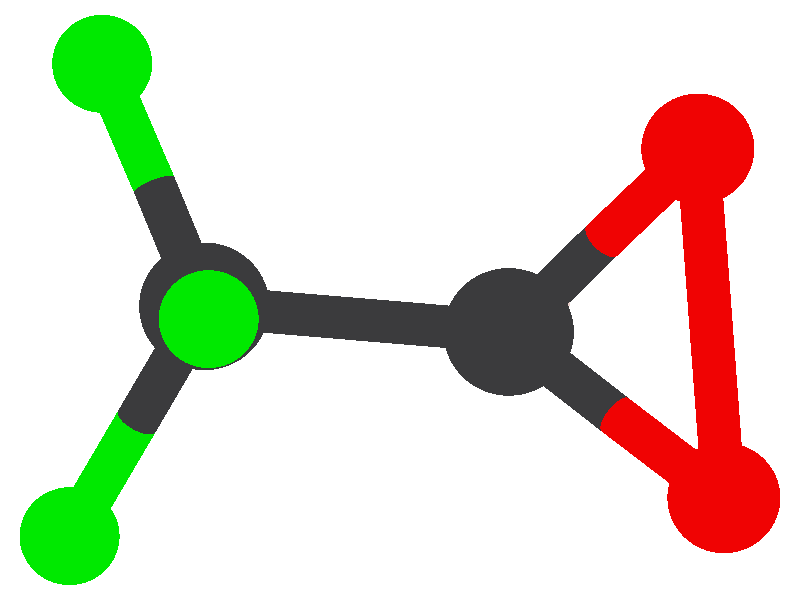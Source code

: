 #version 3.6;
#include "colors.inc"
#include "finish.inc"

global_settings {assumed_gamma 2.2 max_trace_level 6}
background {color White transmit 1.0}
camera {orthographic angle 0
  right -3.68*x up 2.82*y
  direction 50.00*z
  location <0,0,50.00> look_at <0,0,0>}


light_source {<  2.00,   3.00,  40.00> color White
  area_light <0.70, 0, 0>, <0, 0.70, 0>, 3, 3
  adaptive 1 jitter}
// no fog
#declare simple = finish {phong 0.7 ambient 0.4 diffuse 0.55}
#declare pale = finish {ambient 0.9 diffuse 0.30 roughness 0.001 specular 0.2 }
#declare intermediate = finish {ambient 0.4 diffuse 0.6 specular 0.1 roughness 0.04}
#declare vmd = finish {ambient 0.2 diffuse 0.80 phong 0.25 phong_size 10.0 specular 0.2 roughness 0.1}
#declare jmol = finish {ambient 0.4 diffuse 0.6 specular 1 roughness 0.001 metallic}
#declare ase2 = finish {ambient 0.2 brilliance 3 diffuse 0.6 metallic specular 0.7 roughness 0.04 reflection 0.15}
#declare ase3 = finish {ambient 0.4 brilliance 2 diffuse 0.6 metallic specular 1.0 roughness 0.001 reflection 0.0}
#declare glass = finish {ambient 0.4 diffuse 0.35 specular 1.0 roughness 0.001}
#declare glass2 = finish {ambient 0.3 diffuse 0.3 specular 1.0 reflection 0.25 roughness 0.001}
#declare Rcell = 0.050;
#declare Rbond = 0.100;

#macro atom(LOC, R, COL, TRANS, FIN)
  sphere{LOC, R texture{pigment{color COL transmit TRANS} finish{FIN}}}
#end
#macro constrain(LOC, R, COL, TRANS FIN)
union{torus{R, Rcell rotate 45*z texture{pigment{color COL transmit TRANS} finish{FIN}}}
     torus{R, Rcell rotate -45*z texture{pigment{color COL transmit TRANS} finish{FIN}}}
     translate LOC}
#end

// no cell vertices
atom(< -0.90,  -0.03,  -1.43>, 0.30, rgb <0.24, 0.24, 0.25>, 0.0, jmol) // #0
atom(<  0.50,  -0.15,  -1.94>, 0.30, rgb <0.24, 0.24, 0.25>, 0.0, jmol) // #1
atom(<  1.37,   0.71,  -1.30>, 0.26, rgb <0.94, 0.04, 0.04>, 0.0, jmol) // #2
atom(<  1.49,  -0.93,  -1.42>, 0.26, rgb <0.94, 0.04, 0.04>, 0.0, jmol) // #3
atom(< -1.52,  -1.11,  -2.00>, 0.23, rgb <0.00, 0.91, 0.00>, 0.0, jmol) // #4
atom(< -0.88,  -0.09,   0.00>, 0.23, rgb <0.00, 0.91, 0.00>, 0.0, jmol) // #5
atom(< -1.37,   1.11,  -1.75>, 0.23, rgb <0.00, 0.91, 0.00>, 0.0, jmol) // #6
atom(<  0.66,  -0.02,  -3.05>, 0.12, rgb <0.91, 0.81, 0.79>, 0.0, jmol) // #7
cylinder {< -0.90,  -0.03,  -1.43>, < -0.20,  -0.09,  -1.68>, Rbond texture{pigment {color rgb <0.24, 0.24, 0.25> transmit 0.0} finish{jmol}}}
cylinder {<  0.50,  -0.15,  -1.94>, < -0.20,  -0.09,  -1.68>, Rbond texture{pigment {color rgb <0.24, 0.24, 0.25> transmit 0.0} finish{jmol}}}
cylinder {< -0.90,  -0.03,  -1.43>, < -1.21,  -0.57,  -1.72>, Rbond texture{pigment {color rgb <0.24, 0.24, 0.25> transmit 0.0} finish{jmol}}}
cylinder {< -1.52,  -1.11,  -2.00>, < -1.21,  -0.57,  -1.72>, Rbond texture{pigment {color rgb <0.00, 0.91, 0.00> transmit 0.0} finish{jmol}}}
cylinder {< -0.90,  -0.03,  -1.43>, < -0.89,  -0.06,  -0.72>, Rbond texture{pigment {color rgb <0.24, 0.24, 0.25> transmit 0.0} finish{jmol}}}
cylinder {< -0.88,  -0.09,   0.00>, < -0.89,  -0.06,  -0.72>, Rbond texture{pigment {color rgb <0.00, 0.91, 0.00> transmit 0.0} finish{jmol}}}
cylinder {< -0.90,  -0.03,  -1.43>, < -1.13,   0.54,  -1.59>, Rbond texture{pigment {color rgb <0.24, 0.24, 0.25> transmit 0.0} finish{jmol}}}
cylinder {< -1.37,   1.11,  -1.75>, < -1.13,   0.54,  -1.59>, Rbond texture{pigment {color rgb <0.00, 0.91, 0.00> transmit 0.0} finish{jmol}}}
cylinder {<  0.50,  -0.15,  -1.94>, <  0.93,   0.28,  -1.62>, Rbond texture{pigment {color rgb <0.24, 0.24, 0.25> transmit 0.0} finish{jmol}}}
cylinder {<  1.37,   0.71,  -1.30>, <  0.93,   0.28,  -1.62>, Rbond texture{pigment {color rgb <0.94, 0.04, 0.04> transmit 0.0} finish{jmol}}}
cylinder {<  0.50,  -0.15,  -1.94>, <  0.99,  -0.54,  -1.68>, Rbond texture{pigment {color rgb <0.24, 0.24, 0.25> transmit 0.0} finish{jmol}}}
cylinder {<  1.49,  -0.93,  -1.42>, <  0.99,  -0.54,  -1.68>, Rbond texture{pigment {color rgb <0.94, 0.04, 0.04> transmit 0.0} finish{jmol}}}
cylinder {<  0.50,  -0.15,  -1.94>, <  0.58,  -0.08,  -2.49>, Rbond texture{pigment {color rgb <0.24, 0.24, 0.25> transmit 0.0} finish{jmol}}}
cylinder {<  0.66,  -0.02,  -3.05>, <  0.58,  -0.08,  -2.49>, Rbond texture{pigment {color rgb <0.91, 0.81, 0.79> transmit 0.0} finish{jmol}}}
cylinder {<  1.37,   0.71,  -1.30>, <  1.43,  -0.11,  -1.36>, Rbond texture{pigment {color rgb <0.94, 0.04, 0.04> transmit 0.0} finish{jmol}}}
cylinder {<  1.49,  -0.93,  -1.42>, <  1.43,  -0.11,  -1.36>, Rbond texture{pigment {color rgb <0.94, 0.04, 0.04> transmit 0.0} finish{jmol}}}
// no constraints
